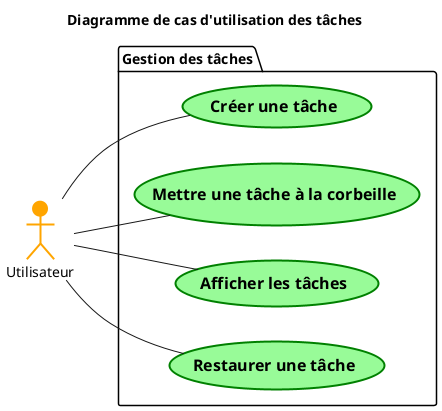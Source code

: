 @startuml  
title Diagramme de cas d'utilisation des tâches

left to right direction

actor Utilisateur #Orange;line:Orange;line.bold

package "Gestion des tâches" {
    usecase "== Créer une tâche" as UC3 #PaleGreen;line:Green;line.bold
    usecase "== Mettre une tâche à la corbeille" as UC7 #PaleGreen;line:Green;line.bold
    usecase "== Afficher les tâches" as UC10 #PaleGreen;line:Green;line.bold
    usecase "== Restaurer une tâche" as UC23 #PaleGreen;line:Green;line.bold
}

Utilisateur -- UC3
Utilisateur -- UC7
Utilisateur -- UC10
Utilisateur -- UC23

@enduml